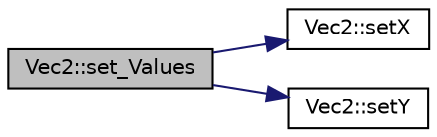 digraph "Vec2::set_Values"
{
 // INTERACTIVE_SVG=YES
 // LATEX_PDF_SIZE
  edge [fontname="Helvetica",fontsize="10",labelfontname="Helvetica",labelfontsize="10"];
  node [fontname="Helvetica",fontsize="10",shape=record];
  rankdir="LR";
  Node49 [label="Vec2::set_Values",height=0.2,width=0.4,color="black", fillcolor="grey75", style="filled", fontcolor="black",tooltip=" "];
  Node49 -> Node50 [color="midnightblue",fontsize="10",style="solid",fontname="Helvetica"];
  Node50 [label="Vec2::setX",height=0.2,width=0.4,color="black", fillcolor="white", style="filled",URL="$class_vec2.html#aec2b21ff78bf3a2e20a044e1ab7d4b53",tooltip=" "];
  Node49 -> Node51 [color="midnightblue",fontsize="10",style="solid",fontname="Helvetica"];
  Node51 [label="Vec2::setY",height=0.2,width=0.4,color="black", fillcolor="white", style="filled",URL="$class_vec2.html#afb88a3937a78e4d2d7f9031321e6a20b",tooltip=" "];
}
